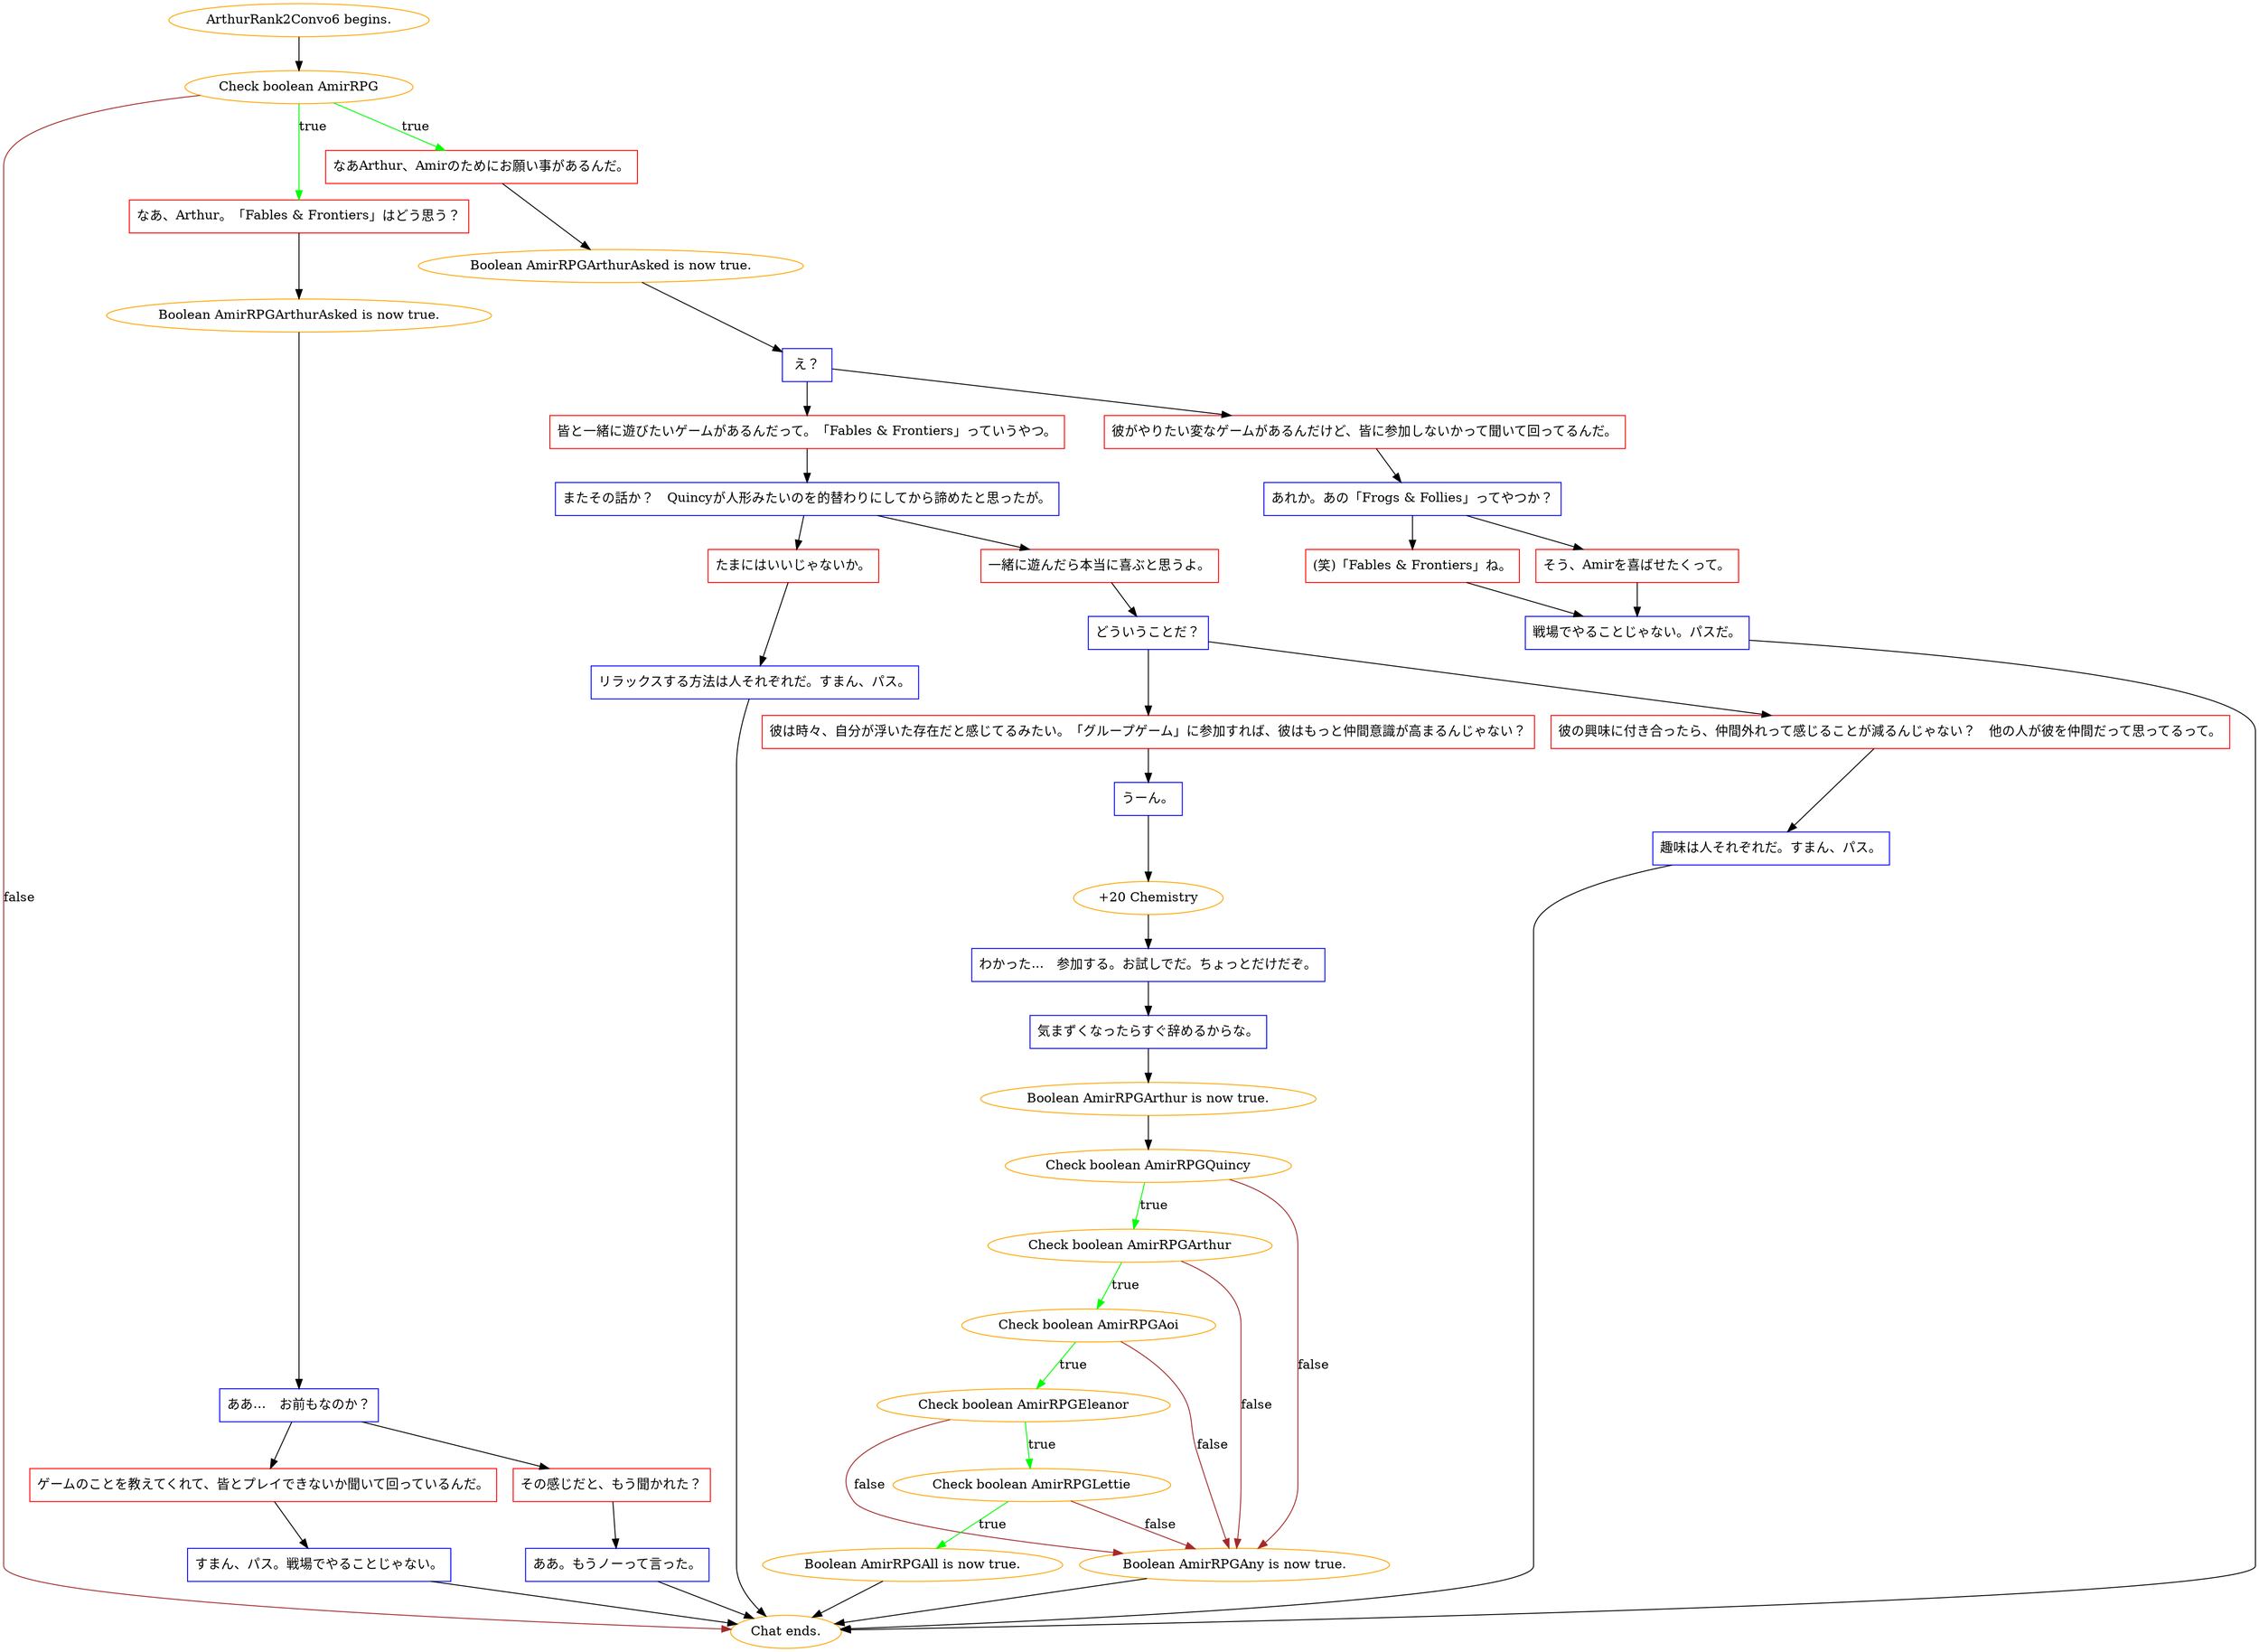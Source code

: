 digraph {
	"ArthurRank2Convo6 begins." [color=orange];
		"ArthurRank2Convo6 begins." -> j1855590608;
	j1855590608 [label="Check boolean AmirRPG",color=orange];
		j1855590608 -> j891228832 [label=true,color=green];
		j1855590608 -> j1984697860 [label=true,color=green];
		j1855590608 -> "Chat ends." [label=false,color=brown];
	j891228832 [label="なあ、Arthur。「Fables & Frontiers」はどう思う？",shape=box,color=red];
		j891228832 -> j1529540757;
	j1984697860 [label="なあArthur、Amirのためにお願い事があるんだ。",shape=box,color=red];
		j1984697860 -> j2844293632;
	"Chat ends." [color=orange];
	j1529540757 [label="Boolean AmirRPGArthurAsked is now true.",color=orange];
		j1529540757 -> j2351893651;
	j2844293632 [label="Boolean AmirRPGArthurAsked is now true.",color=orange];
		j2844293632 -> j2474615257;
	j2351893651 [label="ああ…　お前もなのか？",shape=box,color=blue];
		j2351893651 -> j467395717;
		j2351893651 -> j1490895099;
	j2474615257 [label="え？",shape=box,color=blue];
		j2474615257 -> j1054457723;
		j2474615257 -> j3633985670;
	j467395717 [label="その感じだと、もう聞かれた？",shape=box,color=red];
		j467395717 -> j1621140248;
	j1490895099 [label="ゲームのことを教えてくれて、皆とプレイできないか聞いて回っているんだ。",shape=box,color=red];
		j1490895099 -> j3470090592;
	j1054457723 [label="皆と一緒に遊びたいゲームがあるんだって。「Fables & Frontiers」っていうやつ。",shape=box,color=red];
		j1054457723 -> j916086128;
	j3633985670 [label="彼がやりたい変なゲームがあるんだけど、皆に参加しないかって聞いて回ってるんだ。",shape=box,color=red];
		j3633985670 -> j225272788;
	j1621140248 [label="ああ。もうノーって言った。",shape=box,color=blue];
		j1621140248 -> "Chat ends.";
	j3470090592 [label="すまん、パス。戦場でやることじゃない。",shape=box,color=blue];
		j3470090592 -> "Chat ends.";
	j916086128 [label="またその話か？　Quincyが人形みたいのを的替わりにしてから諦めたと思ったが。",shape=box,color=blue];
		j916086128 -> j421137808;
		j916086128 -> j2208659700;
	j225272788 [label="あれか。あの「Frogs & Follies」ってやつか？",shape=box,color=blue];
		j225272788 -> j591590984;
		j225272788 -> j1977661133;
	j421137808 [label="たまにはいいじゃないか。",shape=box,color=red];
		j421137808 -> j2124991397;
	j2208659700 [label="一緒に遊んだら本当に喜ぶと思うよ。",shape=box,color=red];
		j2208659700 -> j1822444578;
	j591590984 [label="(笑)「Fables & Frontiers」ね。",shape=box,color=red];
		j591590984 -> j124395921;
	j1977661133 [label="そう、Amirを喜ばせたくって。",shape=box,color=red];
		j1977661133 -> j124395921;
	j2124991397 [label="リラックスする方法は人それぞれだ。すまん、パス。",shape=box,color=blue];
		j2124991397 -> "Chat ends.";
	j1822444578 [label="どういうことだ？",shape=box,color=blue];
		j1822444578 -> j4096983405;
		j1822444578 -> j2920105900;
	j124395921 [label="戦場でやることじゃない。パスだ。",shape=box,color=blue];
		j124395921 -> "Chat ends.";
	j4096983405 [label="彼は時々、自分が浮いた存在だと感じてるみたい。「グループゲーム」に参加すれば、彼はもっと仲間意識が高まるんじゃない？",shape=box,color=red];
		j4096983405 -> j3113526617;
	j2920105900 [label="彼の興味に付き合ったら、仲間外れって感じることが減るんじゃない？　他の人が彼を仲間だって思ってるって。",shape=box,color=red];
		j2920105900 -> j2567702548;
	j3113526617 [label="うーん。",shape=box,color=blue];
		j3113526617 -> j1390833981;
	j2567702548 [label="趣味は人それぞれだ。すまん、パス。",shape=box,color=blue];
		j2567702548 -> "Chat ends.";
	j1390833981 [label="+20 Chemistry",color=orange];
		j1390833981 -> j634579894;
	j634579894 [label="わかった...　参加する。お試しでだ。ちょっとだけだぞ。",shape=box,color=blue];
		j634579894 -> j2703143961;
	j2703143961 [label="気まずくなったらすぐ辞めるからな。",shape=box,color=blue];
		j2703143961 -> j2752900129;
	j2752900129 [label="Boolean AmirRPGArthur is now true.",color=orange];
		j2752900129 -> j2587658351;
	j2587658351 [label="Check boolean AmirRPGQuincy",color=orange];
		j2587658351 -> j4272770091 [label=true,color=green];
		j2587658351 -> j1992773596 [label=false,color=brown];
	j4272770091 [label="Check boolean AmirRPGArthur",color=orange];
		j4272770091 -> j36500747 [label=true,color=green];
		j4272770091 -> j1992773596 [label=false,color=brown];
	j1992773596 [label="Boolean AmirRPGAny is now true.",color=orange];
		j1992773596 -> "Chat ends.";
	j36500747 [label="Check boolean AmirRPGAoi",color=orange];
		j36500747 -> j1856519486 [label=true,color=green];
		j36500747 -> j1992773596 [label=false,color=brown];
	j1856519486 [label="Check boolean AmirRPGEleanor",color=orange];
		j1856519486 -> j3730204203 [label=true,color=green];
		j1856519486 -> j1992773596 [label=false,color=brown];
	j3730204203 [label="Check boolean AmirRPGLettie",color=orange];
		j3730204203 -> j2677000302 [label=true,color=green];
		j3730204203 -> j1992773596 [label=false,color=brown];
	j2677000302 [label="Boolean AmirRPGAll is now true.",color=orange];
		j2677000302 -> "Chat ends.";
}